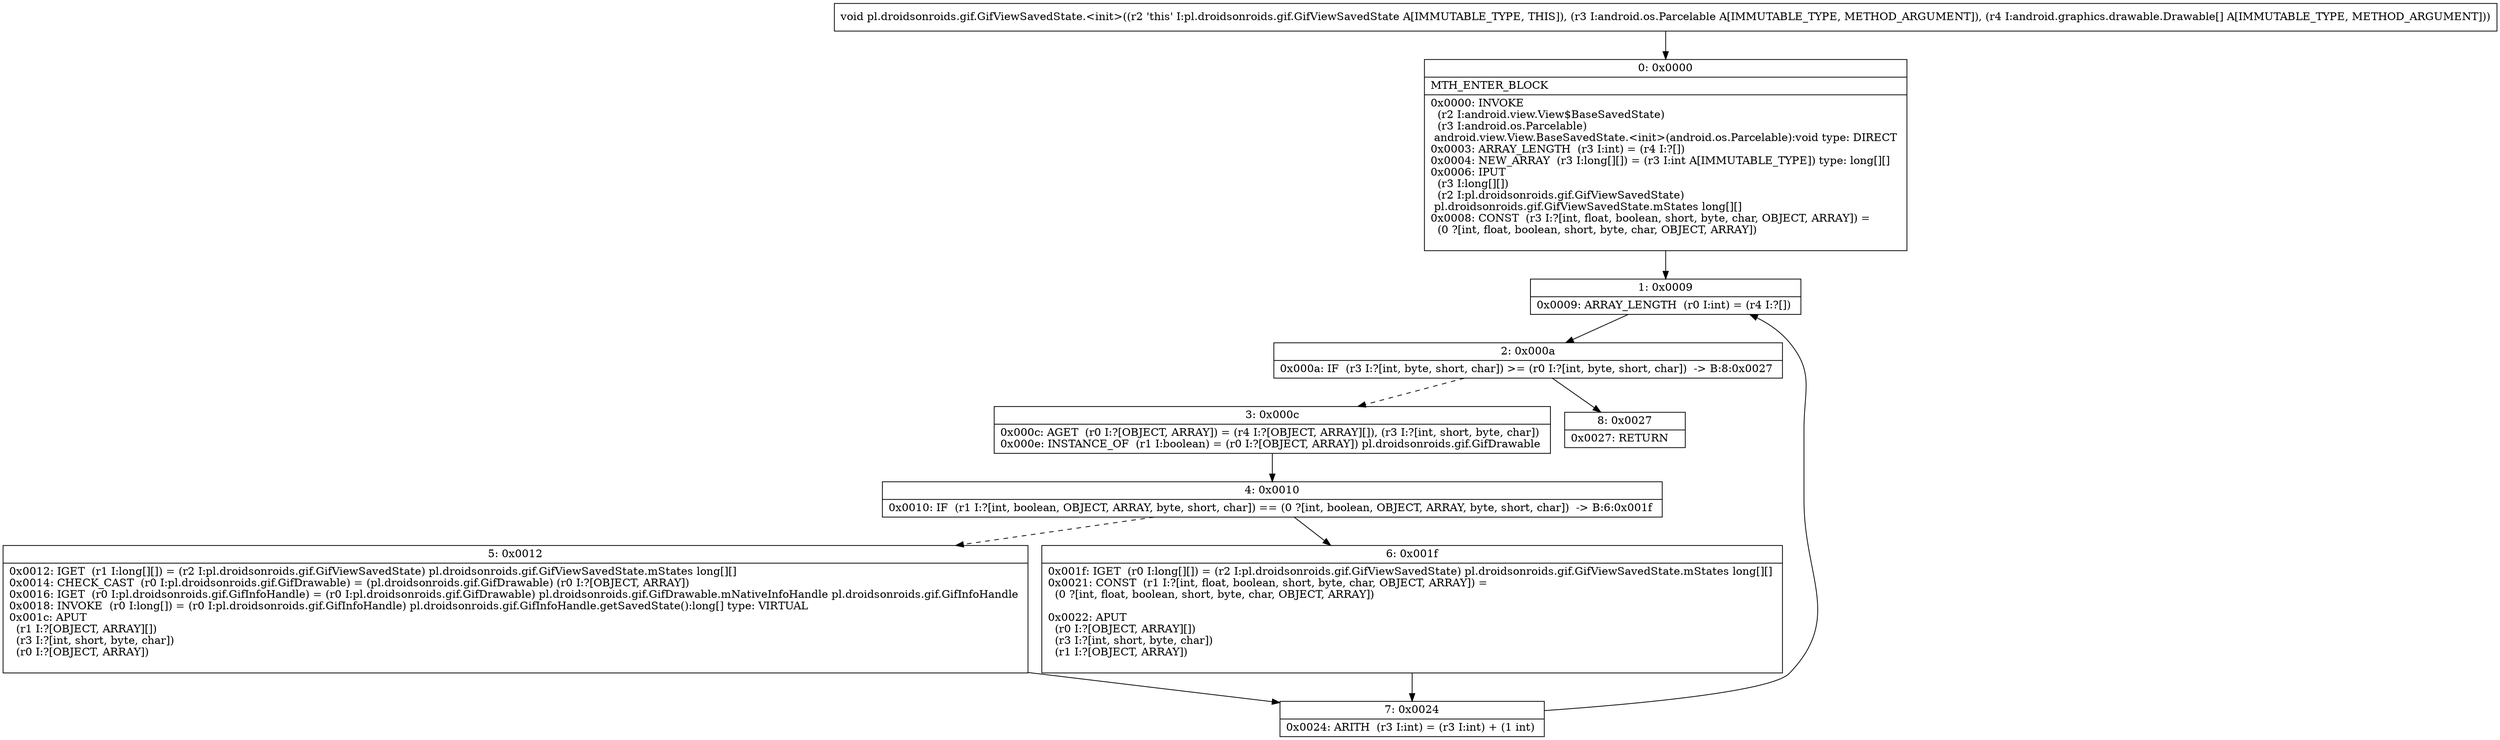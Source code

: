 digraph "CFG forpl.droidsonroids.gif.GifViewSavedState.\<init\>(Landroid\/os\/Parcelable;[Landroid\/graphics\/drawable\/Drawable;)V" {
Node_0 [shape=record,label="{0\:\ 0x0000|MTH_ENTER_BLOCK\l|0x0000: INVOKE  \l  (r2 I:android.view.View$BaseSavedState)\l  (r3 I:android.os.Parcelable)\l android.view.View.BaseSavedState.\<init\>(android.os.Parcelable):void type: DIRECT \l0x0003: ARRAY_LENGTH  (r3 I:int) = (r4 I:?[]) \l0x0004: NEW_ARRAY  (r3 I:long[][]) = (r3 I:int A[IMMUTABLE_TYPE]) type: long[][] \l0x0006: IPUT  \l  (r3 I:long[][])\l  (r2 I:pl.droidsonroids.gif.GifViewSavedState)\l pl.droidsonroids.gif.GifViewSavedState.mStates long[][] \l0x0008: CONST  (r3 I:?[int, float, boolean, short, byte, char, OBJECT, ARRAY]) = \l  (0 ?[int, float, boolean, short, byte, char, OBJECT, ARRAY])\l \l}"];
Node_1 [shape=record,label="{1\:\ 0x0009|0x0009: ARRAY_LENGTH  (r0 I:int) = (r4 I:?[]) \l}"];
Node_2 [shape=record,label="{2\:\ 0x000a|0x000a: IF  (r3 I:?[int, byte, short, char]) \>= (r0 I:?[int, byte, short, char])  \-\> B:8:0x0027 \l}"];
Node_3 [shape=record,label="{3\:\ 0x000c|0x000c: AGET  (r0 I:?[OBJECT, ARRAY]) = (r4 I:?[OBJECT, ARRAY][]), (r3 I:?[int, short, byte, char]) \l0x000e: INSTANCE_OF  (r1 I:boolean) = (r0 I:?[OBJECT, ARRAY]) pl.droidsonroids.gif.GifDrawable \l}"];
Node_4 [shape=record,label="{4\:\ 0x0010|0x0010: IF  (r1 I:?[int, boolean, OBJECT, ARRAY, byte, short, char]) == (0 ?[int, boolean, OBJECT, ARRAY, byte, short, char])  \-\> B:6:0x001f \l}"];
Node_5 [shape=record,label="{5\:\ 0x0012|0x0012: IGET  (r1 I:long[][]) = (r2 I:pl.droidsonroids.gif.GifViewSavedState) pl.droidsonroids.gif.GifViewSavedState.mStates long[][] \l0x0014: CHECK_CAST  (r0 I:pl.droidsonroids.gif.GifDrawable) = (pl.droidsonroids.gif.GifDrawable) (r0 I:?[OBJECT, ARRAY]) \l0x0016: IGET  (r0 I:pl.droidsonroids.gif.GifInfoHandle) = (r0 I:pl.droidsonroids.gif.GifDrawable) pl.droidsonroids.gif.GifDrawable.mNativeInfoHandle pl.droidsonroids.gif.GifInfoHandle \l0x0018: INVOKE  (r0 I:long[]) = (r0 I:pl.droidsonroids.gif.GifInfoHandle) pl.droidsonroids.gif.GifInfoHandle.getSavedState():long[] type: VIRTUAL \l0x001c: APUT  \l  (r1 I:?[OBJECT, ARRAY][])\l  (r3 I:?[int, short, byte, char])\l  (r0 I:?[OBJECT, ARRAY])\l \l}"];
Node_6 [shape=record,label="{6\:\ 0x001f|0x001f: IGET  (r0 I:long[][]) = (r2 I:pl.droidsonroids.gif.GifViewSavedState) pl.droidsonroids.gif.GifViewSavedState.mStates long[][] \l0x0021: CONST  (r1 I:?[int, float, boolean, short, byte, char, OBJECT, ARRAY]) = \l  (0 ?[int, float, boolean, short, byte, char, OBJECT, ARRAY])\l \l0x0022: APUT  \l  (r0 I:?[OBJECT, ARRAY][])\l  (r3 I:?[int, short, byte, char])\l  (r1 I:?[OBJECT, ARRAY])\l \l}"];
Node_7 [shape=record,label="{7\:\ 0x0024|0x0024: ARITH  (r3 I:int) = (r3 I:int) + (1 int) \l}"];
Node_8 [shape=record,label="{8\:\ 0x0027|0x0027: RETURN   \l}"];
MethodNode[shape=record,label="{void pl.droidsonroids.gif.GifViewSavedState.\<init\>((r2 'this' I:pl.droidsonroids.gif.GifViewSavedState A[IMMUTABLE_TYPE, THIS]), (r3 I:android.os.Parcelable A[IMMUTABLE_TYPE, METHOD_ARGUMENT]), (r4 I:android.graphics.drawable.Drawable[] A[IMMUTABLE_TYPE, METHOD_ARGUMENT])) }"];
MethodNode -> Node_0;
Node_0 -> Node_1;
Node_1 -> Node_2;
Node_2 -> Node_3[style=dashed];
Node_2 -> Node_8;
Node_3 -> Node_4;
Node_4 -> Node_5[style=dashed];
Node_4 -> Node_6;
Node_5 -> Node_7;
Node_6 -> Node_7;
Node_7 -> Node_1;
}

